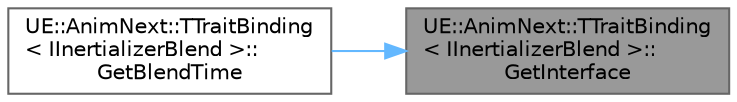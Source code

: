 digraph "UE::AnimNext::TTraitBinding&lt; IInertializerBlend &gt;::GetInterface"
{
 // INTERACTIVE_SVG=YES
 // LATEX_PDF_SIZE
  bgcolor="transparent";
  edge [fontname=Helvetica,fontsize=10,labelfontname=Helvetica,labelfontsize=10];
  node [fontname=Helvetica,fontsize=10,shape=box,height=0.2,width=0.4];
  rankdir="RL";
  Node1 [id="Node000001",label="UE::AnimNext::TTraitBinding\l\< IInertializerBlend \>::\lGetInterface",height=0.2,width=0.4,color="gray40", fillcolor="grey60", style="filled", fontcolor="black",tooltip=" "];
  Node1 -> Node2 [id="edge1_Node000001_Node000002",dir="back",color="steelblue1",style="solid",tooltip=" "];
  Node2 [id="Node000002",label="UE::AnimNext::TTraitBinding\l\< IInertializerBlend \>::\lGetBlendTime",height=0.2,width=0.4,color="grey40", fillcolor="white", style="filled",URL="$d0/d91/structUE_1_1AnimNext_1_1TTraitBinding_3_01IInertializerBlend_01_4.html#ad09b6af65b4b7e88491efdbe9170a3ef",tooltip=" "];
}
